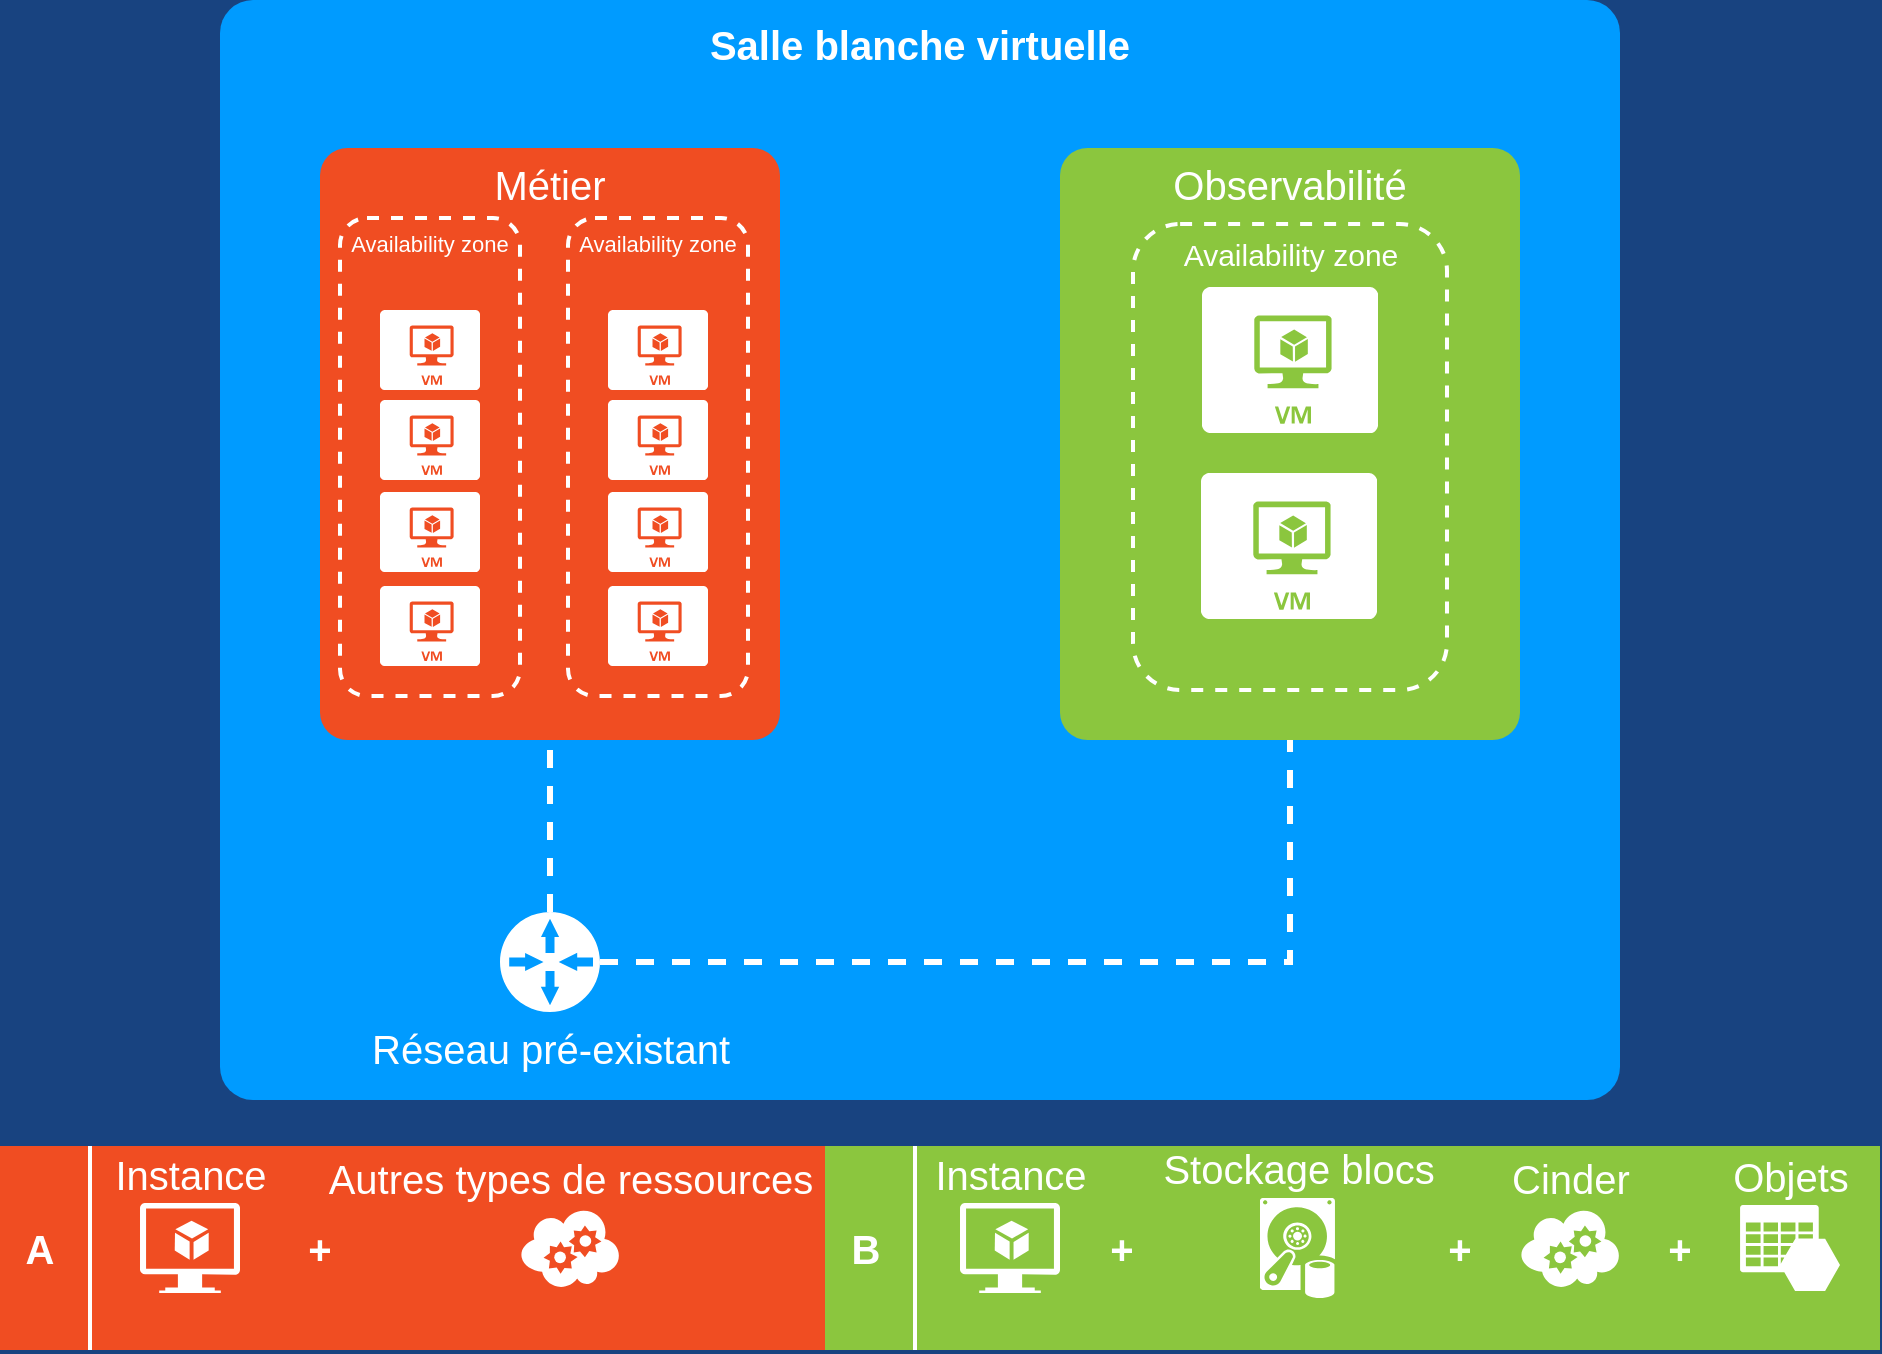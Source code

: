<mxfile version="12.6.5" type="device" pages="2"><diagram name="Placement dans un projet" id="7a6c530e-6e37-e111-ec74-82921da8cc10"><mxGraphModel dx="946" dy="676" grid="1" gridSize="10" guides="1" tooltips="1" connect="1" arrows="1" fold="1" page="1" pageScale="1.5" pageWidth="1169" pageHeight="826" background="#184380" math="0" shadow="0"><root><mxCell id="0" style=";html=1;"/><mxCell id="1" style=";html=1;" parent="0"/><mxCell id="23046e2b9bb16c14-116" value="Salle blanche virtuelle" style="whiteSpace=wrap;html=1;rounded=1;shadow=0;strokeColor=none;strokeWidth=2;fillColor=#009BFF;fontSize=20;fontColor=#FFFFFF;align=center;arcSize=3;verticalAlign=top;spacingTop=4;fontStyle=1" parent="1" vertex="1"><mxGeometry x="510" y="120" width="700" height="550" as="geometry"/></mxCell><mxCell id="23046e2b9bb16c14-28" value="Métier" style="rounded=1;whiteSpace=wrap;html=1;shadow=0;strokeWidth=2;fillColor=#F04D22;fontSize=20;fontColor=#FFFFFF;align=center;strokeColor=none;arcSize=6;verticalAlign=top;" parent="1" vertex="1"><mxGeometry x="560" y="194" width="230" height="296" as="geometry"/></mxCell><mxCell id="24964f25f45c63f1-4" value="Réseau pré-existant" style="shadow=0;dashed=0;html=1;strokeColor=none;shape=mxgraph.mscae.enterprise.gateway;fillColor=#FFFFFF;rounded=0;fontSize=20;fontColor=#FFFFFF;align=center;labelPosition=center;verticalLabelPosition=bottom;verticalAlign=top;direction=south;" parent="1" vertex="1"><mxGeometry x="650" y="576" width="50" height="50" as="geometry"/></mxCell><mxCell id="23046e2b9bb16c14-84" value="" style="rounded=0;whiteSpace=wrap;html=1;shadow=0;strokeWidth=2;fillColor=#F04D22;fontSize=20;fontColor=#FFFFFF;align=center;strokeColor=none;arcSize=6;verticalAlign=top;" parent="1" vertex="1"><mxGeometry x="400" y="693" width="412.5" height="102" as="geometry"/></mxCell><mxCell id="23046e2b9bb16c14-85" value="" style="rounded=0;whiteSpace=wrap;html=1;shadow=0;strokeWidth=2;fillColor=#8BC63E;fontSize=20;fontColor=#FFFFFF;align=center;strokeColor=none;arcSize=6;verticalAlign=top;" parent="1" vertex="1"><mxGeometry x="812.5" y="693" width="527.5" height="102" as="geometry"/></mxCell><mxCell id="23046e2b9bb16c14-87" value="A" style="text;html=1;strokeColor=none;fillColor=none;align=center;verticalAlign=middle;whiteSpace=wrap;rounded=1;shadow=0;fontSize=20;fontColor=#FFFFFF;fontStyle=1" parent="1" vertex="1"><mxGeometry x="400" y="726.5" width="40" height="35" as="geometry"/></mxCell><mxCell id="23046e2b9bb16c14-88" value="B" style="text;html=1;strokeColor=none;fillColor=none;align=center;verticalAlign=middle;whiteSpace=wrap;rounded=1;shadow=0;fontSize=20;fontColor=#FFFFFF;fontStyle=1" parent="1" vertex="1"><mxGeometry x="812.5" y="726.5" width="40" height="35" as="geometry"/></mxCell><mxCell id="23046e2b9bb16c14-92" value="+" style="text;html=1;strokeColor=none;fillColor=none;align=center;verticalAlign=middle;whiteSpace=wrap;rounded=1;shadow=0;fontSize=20;fontColor=#FFFFFF;fontStyle=1" parent="1" vertex="1"><mxGeometry x="540" y="726.5" width="40" height="35" as="geometry"/></mxCell><mxCell id="23046e2b9bb16c14-95" value="Instance" style="shadow=0;html=1;strokeColor=none;fillColor=#FFFFFF;labelPosition=center;verticalLabelPosition=top;verticalAlign=bottom;shape=mxgraph.azure.virtual_machine_feature;rounded=0;fontSize=20;fontColor=#FFFFFF;align=center;" parent="1" vertex="1"><mxGeometry x="880" y="721.5" width="50" height="45" as="geometry"/></mxCell><mxCell id="23046e2b9bb16c14-96" value="+" style="text;html=1;strokeColor=none;fillColor=none;align=center;verticalAlign=middle;whiteSpace=wrap;rounded=1;shadow=0;fontSize=20;fontColor=#FFFFFF;fontStyle=1" parent="1" vertex="1"><mxGeometry x="941" y="726.5" width="40" height="35" as="geometry"/></mxCell><mxCell id="23046e2b9bb16c14-103" value="" style="line;strokeWidth=2;direction=south;html=1;rounded=0;shadow=0;fillColor=none;fontSize=20;fontColor=#FFFFFF;align=center;strokeColor=#FFFFFF;" parent="1" vertex="1"><mxGeometry x="440" y="693.0" width="10" height="102" as="geometry"/></mxCell><mxCell id="23046e2b9bb16c14-104" value="" style="line;strokeWidth=2;direction=south;html=1;rounded=0;shadow=0;fillColor=none;fontSize=20;fontColor=#FFFFFF;align=center;strokeColor=#FFFFFF;" parent="1" vertex="1"><mxGeometry x="852.5" y="693.0" width="10" height="102" as="geometry"/></mxCell><mxCell id="23046e2b9bb16c14-110" value="+" style="text;html=1;strokeColor=none;fillColor=none;align=center;verticalAlign=middle;whiteSpace=wrap;rounded=1;shadow=0;fontSize=20;fontColor=#FFFFFF;fontStyle=1" parent="1" vertex="1"><mxGeometry x="1110" y="726.5" width="40" height="35" as="geometry"/></mxCell><mxCell id="23046e2b9bb16c14-111" value="Objets&lt;br style=&quot;font-size: 20px;&quot;&gt;" style="shadow=0;html=1;strokeColor=none;labelPosition=center;verticalLabelPosition=top;verticalAlign=bottom;shape=mxgraph.mscae.cloud.azure_storage;fillColor=#FFFFFF;rounded=0;fontSize=20;fontColor=#FFFFFF;align=center;" parent="1" vertex="1"><mxGeometry x="1270" y="722.5" width="50" height="43" as="geometry"/></mxCell><mxCell id="4" value="Availability zone" style="rounded=1;whiteSpace=wrap;html=1;shadow=0;strokeWidth=2;fillColor=none;fontSize=11;fontColor=#FFFFFF;align=center;strokeColor=#FFFFFF;dashed=1;verticalAlign=top;" parent="1" vertex="1"><mxGeometry x="570" y="229" width="90" height="239" as="geometry"/></mxCell><mxCell id="8" value="" style="verticalLabelPosition=bottom;html=1;verticalAlign=top;strokeColor=none;fillColor=#FFFFFF;shape=mxgraph.azure.virtual_machine;rounded=1;shadow=0;fontSize=12;fontColor=#000000;align=center;" parent="1" vertex="1"><mxGeometry x="590" y="275" width="50" height="40" as="geometry"/></mxCell><mxCell id="22" value="Observabilité" style="rounded=1;whiteSpace=wrap;html=1;shadow=0;strokeWidth=2;fillColor=#8BC63E;fontSize=20;align=center;strokeColor=none;arcSize=6;verticalAlign=top;fontColor=#ffffff;" parent="1" vertex="1"><mxGeometry x="930" y="194" width="230" height="296" as="geometry"/></mxCell><mxCell id="25" value="Availability zone" style="rounded=1;whiteSpace=wrap;html=1;shadow=0;strokeWidth=2;fillColor=none;fontSize=15;fontColor=#FFFFFF;align=center;strokeColor=#FFFFFF;dashed=1;verticalAlign=top;" parent="1" vertex="1"><mxGeometry x="966.5" y="232" width="157" height="233" as="geometry"/></mxCell><mxCell id="26" value="" style="verticalLabelPosition=bottom;html=1;verticalAlign=top;strokeColor=none;fillColor=#FFFFFF;shape=mxgraph.azure.virtual_machine;rounded=1;shadow=0;fontSize=12;fontColor=#000000;align=center;" parent="1" vertex="1"><mxGeometry x="1001" y="263.5" width="88" height="73" as="geometry"/></mxCell><mxCell id="37" style="edgeStyle=orthogonalEdgeStyle;html=1;startArrow=none;startFill=0;startSize=10;endArrow=none;endFill=0;endSize=10;strokeWidth=3;fontSize=11;fontColor=#FFFFFF;strokeColor=#FFFFFF;dashed=1;rounded=0;entryX=0.5;entryY=1;exitX=0.5;exitY=0;exitPerimeter=0;" parent="1" source="24964f25f45c63f1-4" target="22" edge="1"><mxGeometry relative="1" as="geometry"><mxPoint x="615.882" y="586.294" as="sourcePoint"/><Array as="points"><mxPoint x="1045" y="601"/></Array><mxPoint x="1065.294" y="395.706" as="targetPoint"/></mxGeometry></mxCell><mxCell id="38" style="edgeStyle=orthogonalEdgeStyle;html=1;startArrow=none;startFill=0;startSize=10;endArrow=none;endFill=0;endSize=10;strokeWidth=3;fontSize=11;fontColor=#FFFFFF;strokeColor=#FFFFFF;dashed=1;rounded=0;entryX=0.5;entryY=1;exitX=0;exitY=0.5;exitPerimeter=0;exitDx=0;exitDy=0;" parent="1" source="24964f25f45c63f1-4" target="23046e2b9bb16c14-28" edge="1"><mxGeometry relative="1" as="geometry"><mxPoint x="595.882" y="586.294" as="sourcePoint"/><Array as="points"/><mxPoint x="1290" y="395.706" as="targetPoint"/></mxGeometry></mxCell><mxCell id="50" value="Instance" style="shadow=0;html=1;strokeColor=none;fillColor=#FFFFFF;labelPosition=center;verticalLabelPosition=top;verticalAlign=bottom;shape=mxgraph.azure.virtual_machine_feature;rounded=0;fontSize=20;fontColor=#FFFFFF;align=center;" parent="1" vertex="1"><mxGeometry x="470" y="721.5" width="50" height="45" as="geometry"/></mxCell><mxCell id="52" value="Stockage blocs" style="verticalLabelPosition=top;html=1;verticalAlign=bottom;strokeColor=none;fillColor=#ffffff;shape=mxgraph.azure.vhd_data_disk;fontColor=#FFFFFF;labelPosition=center;align=center;fontSize=20;" parent="1" vertex="1"><mxGeometry x="1030" y="719" width="37.5" height="50" as="geometry"/></mxCell><mxCell id="65" value="Cinder" style="verticalLabelPosition=top;html=1;verticalAlign=bottom;strokeColor=none;fillColor=#ffffff;shape=mxgraph.azure.cloud_service;fontSize=20;fontColor=#FFFFFF;horizontal=1;labelPosition=center;align=center;" parent="1" vertex="1"><mxGeometry x="1160" y="724" width="50" height="40" as="geometry"/></mxCell><mxCell id="69" value="+" style="text;html=1;strokeColor=none;fillColor=none;align=center;verticalAlign=middle;whiteSpace=wrap;rounded=1;shadow=0;fontSize=20;fontColor=#FFFFFF;fontStyle=1" parent="1" vertex="1"><mxGeometry x="1220" y="726.5" width="40" height="35" as="geometry"/></mxCell><mxCell id="mSx2lZ4_4pJfGraAMZut-72" value="" style="verticalLabelPosition=bottom;html=1;verticalAlign=top;strokeColor=none;fillColor=#FFFFFF;shape=mxgraph.azure.virtual_machine;rounded=1;shadow=0;fontSize=12;fontColor=#000000;align=center;" parent="1" vertex="1"><mxGeometry x="590" y="320" width="50" height="40" as="geometry"/></mxCell><mxCell id="mSx2lZ4_4pJfGraAMZut-73" value="" style="verticalLabelPosition=bottom;html=1;verticalAlign=top;strokeColor=none;fillColor=#FFFFFF;shape=mxgraph.azure.virtual_machine;rounded=1;shadow=0;fontSize=12;fontColor=#000000;align=center;" parent="1" vertex="1"><mxGeometry x="590" y="366" width="50" height="40" as="geometry"/></mxCell><mxCell id="mSx2lZ4_4pJfGraAMZut-74" value="" style="verticalLabelPosition=bottom;html=1;verticalAlign=top;strokeColor=none;fillColor=#FFFFFF;shape=mxgraph.azure.virtual_machine;rounded=1;shadow=0;fontSize=12;fontColor=#000000;align=center;" parent="1" vertex="1"><mxGeometry x="590" y="413" width="50" height="40" as="geometry"/></mxCell><mxCell id="mSx2lZ4_4pJfGraAMZut-81" value="Autres types de ressources" style="verticalLabelPosition=top;html=1;verticalAlign=bottom;align=center;strokeColor=none;fillColor=#FFFFFF;shape=mxgraph.azure.cloud_service;fontColor=#FFFFFF;labelPosition=center;fontSize=20;" parent="1" vertex="1"><mxGeometry x="660" y="724" width="50" height="40" as="geometry"/></mxCell><mxCell id="6qaAv6jb-NuKgvEJcnM8-69" value="Availability zone" style="rounded=1;whiteSpace=wrap;html=1;shadow=0;strokeWidth=2;fillColor=none;fontSize=11;fontColor=#FFFFFF;align=center;strokeColor=#FFFFFF;dashed=1;verticalAlign=top;" parent="1" vertex="1"><mxGeometry x="684" y="229" width="90" height="239" as="geometry"/></mxCell><mxCell id="6qaAv6jb-NuKgvEJcnM8-70" value="" style="verticalLabelPosition=bottom;html=1;verticalAlign=top;strokeColor=none;fillColor=#FFFFFF;shape=mxgraph.azure.virtual_machine;rounded=1;shadow=0;fontSize=12;fontColor=#000000;align=center;" parent="1" vertex="1"><mxGeometry x="704" y="275" width="50" height="40" as="geometry"/></mxCell><mxCell id="6qaAv6jb-NuKgvEJcnM8-71" value="" style="verticalLabelPosition=bottom;html=1;verticalAlign=top;strokeColor=none;fillColor=#FFFFFF;shape=mxgraph.azure.virtual_machine;rounded=1;shadow=0;fontSize=12;fontColor=#000000;align=center;" parent="1" vertex="1"><mxGeometry x="704" y="320" width="50" height="40" as="geometry"/></mxCell><mxCell id="6qaAv6jb-NuKgvEJcnM8-72" value="" style="verticalLabelPosition=bottom;html=1;verticalAlign=top;strokeColor=none;fillColor=#FFFFFF;shape=mxgraph.azure.virtual_machine;rounded=1;shadow=0;fontSize=12;fontColor=#000000;align=center;" parent="1" vertex="1"><mxGeometry x="704" y="366" width="50" height="40" as="geometry"/></mxCell><mxCell id="6qaAv6jb-NuKgvEJcnM8-73" value="" style="verticalLabelPosition=bottom;html=1;verticalAlign=top;strokeColor=none;fillColor=#FFFFFF;shape=mxgraph.azure.virtual_machine;rounded=1;shadow=0;fontSize=12;fontColor=#000000;align=center;" parent="1" vertex="1"><mxGeometry x="704" y="413" width="50" height="40" as="geometry"/></mxCell><mxCell id="6qaAv6jb-NuKgvEJcnM8-74" value="" style="verticalLabelPosition=bottom;html=1;verticalAlign=top;strokeColor=none;fillColor=#FFFFFF;shape=mxgraph.azure.virtual_machine;rounded=1;shadow=0;fontSize=12;fontColor=#000000;align=center;" parent="1" vertex="1"><mxGeometry x="1000.5" y="356.5" width="88" height="73" as="geometry"/></mxCell></root></mxGraphModel></diagram><diagram id="9858485d-80c3-2491-80aa-8d9f21557037" name="Remontée des informations"><mxGraphModel dx="1351" dy="966" grid="1" gridSize="10" guides="1" tooltips="1" connect="1" arrows="1" fold="1" page="1" pageScale="1" pageWidth="827" pageHeight="1169" background="#184380" math="0" shadow="0"><root><mxCell id="0"/><mxCell id="1" parent="0"/><mxCell id="y_MowzirXKlN2m7afnLw-96" value="Salle blanche virtuelle" style="whiteSpace=wrap;html=1;rounded=1;shadow=0;strokeColor=none;strokeWidth=2;fillColor=#009BFF;fontSize=20;fontColor=#FFFFFF;align=center;arcSize=3;verticalAlign=top;spacingTop=4;fontStyle=1" parent="1" vertex="1"><mxGeometry x="280" y="120" width="1090" height="850" as="geometry"/></mxCell><mxCell id="82" value="" style="rounded=0;whiteSpace=wrap;html=1;shadow=0;strokeWidth=2;fillColor=#8BC63E;fontSize=12;fontColor=#FFFFFF;align=center;strokeColor=none;arcSize=3;verticalAlign=top;" parent="1" vertex="1"><mxGeometry x="841" y="657.43" width="221" height="190" as="geometry"/></mxCell><mxCell id="81" value="" style="rounded=0;whiteSpace=wrap;html=1;shadow=0;strokeWidth=2;fillColor=#8BC63E;fontSize=20;fontColor=#FFFFFF;align=center;strokeColor=none;arcSize=3;verticalAlign=top;" parent="1" vertex="1"><mxGeometry x="600" y="657.43" width="220" height="190" as="geometry"/></mxCell><mxCell id="76" value="" style="rounded=0;whiteSpace=wrap;html=1;shadow=0;strokeWidth=2;fillColor=#8BC63E;fontSize=12;fontColor=#FFFFFF;align=center;strokeColor=none;arcSize=3;verticalAlign=top;" parent="1" vertex="1"><mxGeometry x="962" y="857.43" width="180" height="102" as="geometry"/></mxCell><mxCell id="37" value="InfluxDB" style="verticalLabelPosition=middle;html=1;verticalAlign=middle;strokeColor=none;fillColor=#ffffff;shape=mxgraph.azure.sql_reporting;fontSize=20;fontColor=#FFFFFF;labelPosition=right;align=left;" parent="1" vertex="1"><mxGeometry x="864.5" y="781.93" width="40" height="50" as="geometry"/></mxCell><mxCell id="38" value="MongoDB" style="verticalLabelPosition=middle;html=1;verticalAlign=middle;strokeColor=none;fillColor=#ffffff;shape=mxgraph.azure.sql_reporting;fontSize=20;fontColor=#FFFFFF;labelPosition=right;align=left;" parent="1" vertex="1"><mxGeometry x="645" y="781.93" width="40" height="50" as="geometry"/></mxCell><mxCell id="39" value="Elasticsearch" style="verticalLabelPosition=middle;html=1;verticalAlign=middle;strokeColor=none;fillColor=#ffffff;shape=mxgraph.azure.sql_reporting;fontSize=20;fontColor=#FFFFFF;labelPosition=right;align=left;" parent="1" vertex="1"><mxGeometry x="645" y="719.93" width="40" height="50" as="geometry"/></mxCell><mxCell id="46" value="Podman" style="verticalLabelPosition=middle;html=1;verticalAlign=middle;strokeColor=none;fillColor=#ffffff;shape=mxgraph.azure.automation;fontColor=#FFFFFF;labelPosition=right;align=left;fontSize=20;" parent="1" vertex="1"><mxGeometry x="988" y="885.93" width="50" height="45" as="geometry"/></mxCell><mxCell id="52" value="Grafana" style="verticalLabelPosition=middle;html=1;verticalAlign=middle;strokeColor=none;fillColor=#ffffff;shape=mxgraph.azure.web_role;fontSize=20;fontColor=#FFFFFF;labelPosition=right;align=left;" parent="1" vertex="1"><mxGeometry x="859" y="724.93" width="51" height="40" as="geometry"/></mxCell><mxCell id="53" value="Graylog" style="verticalLabelPosition=middle;html=1;verticalAlign=middle;strokeColor=none;fillColor=#ffffff;shape=mxgraph.azure.web_roles;fontSize=20;fontColor=#FFFFFF;labelPosition=right;align=left;" parent="1" vertex="1"><mxGeometry x="637.5" y="667.43" width="55.0" height="45" as="geometry"/></mxCell><mxCell id="4" value="" style="rounded=0;whiteSpace=wrap;html=1;shadow=0;strokeWidth=2;fillColor=#8BC63E;fontSize=12;fontColor=#FFFFFF;align=center;strokeColor=none;arcSize=3;verticalAlign=top;" parent="1" vertex="1"><mxGeometry x="432" y="857.43" width="520" height="102" as="geometry"/></mxCell><mxCell id="7" value="B" style="text;html=1;strokeColor=none;fillColor=none;align=center;verticalAlign=middle;whiteSpace=wrap;rounded=1;shadow=0;fontSize=30;fontColor=#FFFFFF;fontStyle=1" parent="1" vertex="1"><mxGeometry x="432.0" y="890.93" width="43.598" height="35.0" as="geometry"/></mxCell><mxCell id="11" value="Instance" style="shadow=0;html=1;strokeColor=none;fillColor=#FFFFFF;labelPosition=center;verticalLabelPosition=top;verticalAlign=bottom;shape=mxgraph.azure.virtual_machine_feature;rounded=0;fontSize=20;fontColor=#FFFFFF;align=center;" parent="1" vertex="1"><mxGeometry x="491.997" y="885.93" width="54.497" height="45.0" as="geometry"/></mxCell><mxCell id="14" value="" style="line;strokeWidth=2;direction=south;html=1;rounded=0;shadow=0;fillColor=none;fontSize=30;fontColor=#FFFFFF;align=center;strokeColor=#FFFFFF;" parent="1" vertex="1"><mxGeometry x="464.698" y="857.43" width="10.899" height="102.0" as="geometry"/></mxCell><mxCell id="15" value="+" style="text;html=1;strokeColor=none;fillColor=none;align=center;verticalAlign=middle;whiteSpace=wrap;rounded=1;shadow=0;fontSize=30;fontColor=#FFFFFF;fontStyle=1" parent="1" vertex="1"><mxGeometry x="554.204" y="890.93" width="43.598" height="35.0" as="geometry"/></mxCell><mxCell id="16" value="+" style="text;html=1;strokeColor=none;fillColor=none;align=center;verticalAlign=middle;whiteSpace=wrap;rounded=1;shadow=0;fontSize=30;fontColor=#FFFFFF;fontStyle=1" parent="1" vertex="1"><mxGeometry x="682.0" y="890.93" width="43.598" height="35.0" as="geometry"/></mxCell><mxCell id="17" value="Objets&lt;br style=&quot;font-size: 20px;&quot;&gt;" style="shadow=0;html=1;strokeColor=none;labelPosition=center;verticalLabelPosition=top;verticalAlign=bottom;shape=mxgraph.mscae.cloud.azure_storage;fillColor=#FFFFFF;rounded=0;fontSize=20;fontColor=#FFFFFF;align=center;" parent="1" vertex="1"><mxGeometry x="862.963" y="886.93" width="54.497" height="43.0" as="geometry"/></mxCell><mxCell id="27" value="Cinder" style="verticalLabelPosition=top;html=1;verticalAlign=bottom;strokeColor=none;fillColor=#ffffff;shape=mxgraph.azure.cloud_service;fontSize=20;fontColor=#FFFFFF;horizontal=1;labelPosition=center;align=center;" parent="1" vertex="1"><mxGeometry x="741.998" y="888.43" width="54.497" height="40.0" as="geometry"/></mxCell><mxCell id="29" value="Stockage blocs" style="verticalLabelPosition=top;html=1;verticalAlign=bottom;strokeColor=none;fillColor=#ffffff;shape=mxgraph.azure.vhd_data_disk;fontColor=#FFFFFF;labelPosition=center;align=center;fontSize=20;" parent="1" vertex="1"><mxGeometry x="629.132" y="883.43" width="40.873" height="50.0" as="geometry"/></mxCell><mxCell id="31" value="+" style="text;html=1;strokeColor=none;fillColor=none;align=center;verticalAlign=middle;whiteSpace=wrap;rounded=1;shadow=0;fontSize=30;fontColor=#FFFFFF;fontStyle=1" parent="1" vertex="1"><mxGeometry x="800.86" y="890.93" width="50.138" height="35.0" as="geometry"/></mxCell><mxCell id="QuUDdcLV2-_4i5d8RAxu-96" value="Traefik" style="verticalLabelPosition=middle;html=1;verticalAlign=middle;align=left;strokeColor=none;fillColor=#FFFFFF;shape=mxgraph.azure.azure_load_balancer;fontColor=#FFFFFF;labelPosition=right;fontSize=20;" parent="1" vertex="1"><mxGeometry x="859.5" y="672.43" width="50" height="35" as="geometry"/></mxCell><mxCell id="8-LXas7vNHH2_gBfa3c9-107" value="Métier" style="rounded=0;whiteSpace=wrap;html=1;shadow=0;strokeWidth=2;fillColor=#F04D22;fontSize=12;fontColor=#FFFFFF;align=center;strokeColor=none;arcSize=3;verticalAlign=top;" parent="1" vertex="1"><mxGeometry x="308" y="207.43" width="512" height="300" as="geometry"/></mxCell><mxCell id="_99gCg_jV7dIaPowuTOI-96" value="Application avec support natif" style="verticalLabelPosition=bottom;html=1;verticalAlign=top;align=center;strokeColor=none;fillColor=#FFFFFF;shape=mxgraph.azure.automation;pointerEvents=1;fontColor=#FFFFFF;fontSize=20;" parent="1" vertex="1"><mxGeometry x="460.28" y="334.93" width="50" height="45" as="geometry"/></mxCell><mxCell id="86" value="" style="endArrow=classic;html=1;fontSize=12;fontColor=#FFFFFF;strokeWidth=2;fillColor=#ffffff;strokeColor=#FFFFFF;exitX=1.08;exitY=0.644;exitDx=0;exitDy=0;exitPerimeter=0;entryX=0.628;entryY=-0.003;entryDx=0;entryDy=0;entryPerimeter=0;" parent="1" source="_99gCg_jV7dIaPowuTOI-96" target="81" edge="1"><mxGeometry width="50" height="50" relative="1" as="geometry"><mxPoint x="678" y="501.43" as="sourcePoint"/><mxPoint x="1088" y="487.43" as="targetPoint"/><Array as="points"><mxPoint x="738" y="364"/></Array></mxGeometry></mxCell><mxCell id="_99gCg_jV7dIaPowuTOI-97" value="Service syslog" style="verticalLabelPosition=bottom;html=1;verticalAlign=top;align=center;strokeColor=none;fillColor=#FFFFFF;shape=mxgraph.azure.automation;pointerEvents=1;fontColor=#FFFFFF;fontSize=20;" parent="1" vertex="1"><mxGeometry x="548" y="420.43" width="50" height="45" as="geometry"/></mxCell><mxCell id="_99gCg_jV7dIaPowuTOI-98" value="" style="endArrow=classic;html=1;fontSize=12;fontColor=#FFFFFF;strokeWidth=2;fillColor=#ffffff;strokeColor=#FFFFFF;exitX=1;exitY=0.41;exitDx=0;exitDy=0;exitPerimeter=0;entryX=0.441;entryY=-0.003;entryDx=0;entryDy=0;entryPerimeter=0;" parent="1" source="_99gCg_jV7dIaPowuTOI-97" target="81" edge="1"><mxGeometry width="50" height="50" relative="1" as="geometry"><mxPoint x="858" y="167.43" as="sourcePoint"/><mxPoint x="1178" y="657.43" as="targetPoint"/><Array as="points"><mxPoint x="698" y="438.43"/></Array></mxGeometry></mxCell><mxCell id="_99gCg_jV7dIaPowuTOI-99" value="Application non supportée" style="verticalLabelPosition=bottom;html=1;verticalAlign=top;align=center;strokeColor=none;fillColor=#FFFFFF;shape=mxgraph.azure.automation;pointerEvents=1;fontColor=#FFFFFF;fontSize=20;" parent="1" vertex="1"><mxGeometry x="407.13" y="249.43" width="50" height="45" as="geometry"/></mxCell><mxCell id="_99gCg_jV7dIaPowuTOI-100" value="Moteur de conteneurs" style="verticalLabelPosition=bottom;html=1;verticalAlign=top;align=center;strokeColor=none;fillColor=#FFFFFF;shape=mxgraph.azure.automation;pointerEvents=1;fontColor=#FFFFFF;fontSize=20;" parent="1" vertex="1"><mxGeometry x="640" y="249.43" width="50" height="45" as="geometry"/></mxCell><mxCell id="_99gCg_jV7dIaPowuTOI-101" value="" style="endArrow=classic;html=1;fontSize=12;fontColor=#FFFFFF;strokeWidth=2;fillColor=#ffffff;strokeColor=#FFFFFF;entryX=0.81;entryY=0.006;entryDx=0;entryDy=0;exitX=1.093;exitY=0.66;exitDx=0;exitDy=0;exitPerimeter=0;entryPerimeter=0;" parent="1" source="_99gCg_jV7dIaPowuTOI-100" target="81" edge="1"><mxGeometry width="50" height="50" relative="1" as="geometry"><mxPoint x="678" y="287.43" as="sourcePoint"/><mxPoint x="1409.32" y="582.44" as="targetPoint"/><Array as="points"><mxPoint x="778" y="279"/></Array></mxGeometry></mxCell><mxCell id="_99gCg_jV7dIaPowuTOI-104" value="" style="endArrow=classic;html=1;fontColor=#FFFFFF;strokeColor=#FFFFFF;strokeWidth=2;entryX=-0.07;entryY=0.444;entryDx=0;entryDy=0;entryPerimeter=0;exitX=1.041;exitY=0.442;exitDx=0;exitDy=0;exitPerimeter=0;" parent="1" source="_99gCg_jV7dIaPowuTOI-99" target="_99gCg_jV7dIaPowuTOI-100" edge="1"><mxGeometry width="50" height="50" relative="1" as="geometry"><mxPoint x="460" y="269" as="sourcePoint"/><mxPoint x="518" y="269.43" as="targetPoint"/></mxGeometry></mxCell><mxCell id="_99gCg_jV7dIaPowuTOI-105" value="Métier" style="rounded=0;whiteSpace=wrap;html=1;shadow=0;strokeWidth=2;fillColor=#F04D22;fontSize=20;fontColor=#FFFFFF;align=center;strokeColor=none;arcSize=3;verticalAlign=top;fontStyle=1" parent="1" vertex="1"><mxGeometry x="850" y="207.43" width="489.55" height="300" as="geometry"/></mxCell><mxCell id="_99gCg_jV7dIaPowuTOI-106" value="Application avec support natif" style="verticalLabelPosition=top;html=1;verticalAlign=bottom;align=center;strokeColor=none;fillColor=#FFFFFF;shape=mxgraph.azure.automation;pointerEvents=1;fontColor=#FFFFFF;fontSize=20;labelPosition=center;" parent="1" vertex="1"><mxGeometry x="960.0" y="320" width="50" height="45" as="geometry"/></mxCell><mxCell id="_99gCg_jV7dIaPowuTOI-107" value="Service telegraf" style="verticalLabelPosition=bottom;html=1;verticalAlign=top;align=center;strokeColor=none;fillColor=#FFFFFF;shape=mxgraph.azure.automation;pointerEvents=1;fontColor=#FFFFFF;fontSize=20;" parent="1" vertex="1"><mxGeometry x="1133.28" y="420.43" width="50" height="45" as="geometry"/></mxCell><mxCell id="_99gCg_jV7dIaPowuTOI-109" value="Application non supportée" style="verticalLabelPosition=top;html=1;verticalAlign=bottom;align=center;strokeColor=none;fillColor=#FFFFFF;shape=mxgraph.azure.automation;pointerEvents=1;fontColor=#FFFFFF;labelPosition=center;fontSize=20;" parent="1" vertex="1"><mxGeometry x="1141.28" y="280.43" width="50" height="45" as="geometry"/></mxCell><mxCell id="_99gCg_jV7dIaPowuTOI-112" value="" style="endArrow=classic;html=1;fontSize=12;fontColor=#FFFFFF;strokeWidth=2;fillColor=#ffffff;strokeColor=#FFFFFF;exitX=-0.03;exitY=0.533;exitDx=0;exitDy=0;exitPerimeter=0;entryX=0.308;entryY=0.006;entryDx=0;entryDy=0;entryPerimeter=0;" parent="1" source="_99gCg_jV7dIaPowuTOI-106" target="82" edge="1"><mxGeometry width="50" height="50" relative="1" as="geometry"><mxPoint x="607.5" y="303.44" as="sourcePoint"/><mxPoint x="911" y="661" as="targetPoint"/><Array as="points"><mxPoint x="909" y="344"/></Array></mxGeometry></mxCell><mxCell id="_99gCg_jV7dIaPowuTOI-113" value="" style="endArrow=classic;html=1;fontSize=12;fontColor=#FFFFFF;strokeWidth=2;fillColor=#ffffff;strokeColor=#FFFFFF;exitX=-0.031;exitY=0.489;exitDx=0;exitDy=0;exitPerimeter=0;" parent="1" source="_99gCg_jV7dIaPowuTOI-107" target="82" edge="1"><mxGeometry width="50" height="50" relative="1" as="geometry"><mxPoint x="643.04" y="190.44" as="sourcePoint"/><mxPoint x="951" y="654.43" as="targetPoint"/><Array as="points"><mxPoint x="953" y="442.43"/></Array></mxGeometry></mxCell><mxCell id="_99gCg_jV7dIaPowuTOI-114" value="&lt;div style=&quot;text-align: left; font-size: 20px;&quot;&gt;&lt;span style=&quot;font-size: 20px;&quot;&gt;Protocoles supportés, dans l'ordre des préférences :&lt;/span&gt;&lt;/div&gt;&lt;div style=&quot;text-align: left; font-size: 20px;&quot;&gt;&lt;ul style=&quot;font-size: 20px;&quot;&gt;&lt;li style=&quot;font-size: 20px;&quot;&gt;&lt;span style=&quot;font-size: 20px;&quot;&gt;GELF over HTTP&lt;/span&gt;&lt;/li&gt;&lt;li style=&quot;font-size: 20px;&quot;&gt;&lt;span style=&quot;font-size: 20px;&quot;&gt;GELF over TCP/UDP&lt;/span&gt;&lt;/li&gt;&lt;li style=&quot;font-size: 20px;&quot;&gt;&lt;span style=&quot;font-size: 20px;&quot;&gt;syslog over TCP/UDP&lt;/span&gt;&lt;/li&gt;&lt;/ul&gt;&lt;/div&gt;" style="text;html=1;strokeColor=none;fillColor=none;align=center;verticalAlign=middle;whiteSpace=wrap;rounded=0;fontColor=#FFFFFF;fontSize=20;" parent="1" vertex="1"><mxGeometry x="308" y="527.43" width="362" height="142.57" as="geometry"/></mxCell><mxCell id="_99gCg_jV7dIaPowuTOI-115" value="&lt;div style=&quot;text-align: left; font-size: 20px;&quot;&gt;&lt;span style=&quot;font-size: 20px;&quot;&gt;Protocoles supportés, dans l'ordre des préférences :&lt;/span&gt;&lt;/div&gt;&lt;div style=&quot;text-align: left; font-size: 20px;&quot;&gt;&lt;ul style=&quot;font-size: 20px;&quot;&gt;&lt;li style=&quot;font-size: 20px;&quot;&gt;InfluxDB over HTTP&lt;/li&gt;&lt;/ul&gt;&lt;/div&gt;" style="text;html=1;strokeColor=none;fillColor=none;align=center;verticalAlign=middle;whiteSpace=wrap;rounded=0;fontColor=#FFFFFF;fontSize=20;" parent="1" vertex="1"><mxGeometry x="985" y="520" width="346.13" height="110" as="geometry"/></mxCell><mxCell id="_99gCg_jV7dIaPowuTOI-116" value="" style="endArrow=classic;html=1;strokeColor=#FFFFFF;strokeWidth=2;fontColor=#FFFFFF;exitX=0.67;exitY=0;exitDx=0;exitDy=0;exitPerimeter=0;" parent="1" source="_99gCg_jV7dIaPowuTOI-107" target="_99gCg_jV7dIaPowuTOI-109" edge="1"><mxGeometry width="50" height="50" relative="1" as="geometry"><mxPoint x="1317.78" y="577.43" as="sourcePoint"/><mxPoint x="1367.78" y="527.43" as="targetPoint"/></mxGeometry></mxCell><mxCell id="_99gCg_jV7dIaPowuTOI-117" value="Système" style="verticalLabelPosition=bottom;html=1;verticalAlign=top;align=center;strokeColor=none;fillColor=#FFFFFF;shape=mxgraph.azure.computer;pointerEvents=1;fontColor=#FFFFFF;fontSize=20;" parent="1" vertex="1"><mxGeometry x="369.13" y="420.43" width="50" height="45" as="geometry"/></mxCell><mxCell id="_99gCg_jV7dIaPowuTOI-118" value="Système" style="verticalLabelPosition=bottom;html=1;verticalAlign=top;align=center;strokeColor=none;fillColor=#FFFFFF;shape=mxgraph.azure.computer;pointerEvents=1;fontColor=#FFFFFF;fontSize=20;" parent="1" vertex="1"><mxGeometry x="1259" y="420.43" width="50" height="45" as="geometry"/></mxCell><mxCell id="_99gCg_jV7dIaPowuTOI-119" value="" style="endArrow=classic;html=1;strokeColor=#FFFFFF;strokeWidth=2;fontColor=#FFFFFF;exitX=1.049;exitY=0.52;exitDx=0;exitDy=0;exitPerimeter=0;entryX=0;entryY=0.5;entryDx=0;entryDy=0;entryPerimeter=0;" parent="1" source="_99gCg_jV7dIaPowuTOI-107" target="_99gCg_jV7dIaPowuTOI-118" edge="1"><mxGeometry width="50" height="50" relative="1" as="geometry"><mxPoint x="1379" y="397.43" as="sourcePoint"/><mxPoint x="1429" y="347.43" as="targetPoint"/></mxGeometry></mxCell><mxCell id="_99gCg_jV7dIaPowuTOI-121" value="" style="endArrow=none;html=1;strokeColor=#FFFFFF;strokeWidth=2;fontColor=#FFFFFF;exitX=0.01;exitY=0.474;exitDx=0;exitDy=0;exitPerimeter=0;startArrow=classic;startFill=1;endFill=0;entryX=1.064;entryY=0.479;entryDx=0;entryDy=0;entryPerimeter=0;" parent="1" source="_99gCg_jV7dIaPowuTOI-97" target="_99gCg_jV7dIaPowuTOI-117" edge="1"><mxGeometry width="50" height="50" relative="1" as="geometry"><mxPoint x="788.0" y="383.33" as="sourcePoint"/><mxPoint x="861.27" y="382.43" as="targetPoint"/></mxGeometry></mxCell></root></mxGraphModel></diagram></mxfile>
